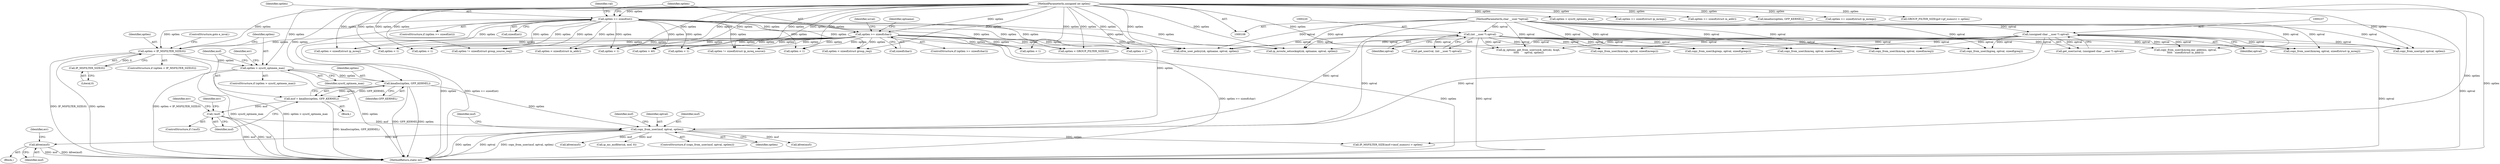 digraph "0_linux_f6d8bd051c391c1c0458a30b2a7abcd939329259_26@pointer" {
"1000980" [label="(Call,kfree(msf))"];
"1000944" [label="(Call,copy_from_user(msf, optval, optlen))"];
"1000931" [label="(Call,!msf)"];
"1000925" [label="(Call,msf = kmalloc(optlen, GFP_KERNEL))"];
"1000927" [label="(Call,kmalloc(optlen, GFP_KERNEL))"];
"1000916" [label="(Call,optlen > sysctl_optmem_max)"];
"1000910" [label="(Call,optlen < IP_MSFILTER_SIZE(0))"];
"1000227" [label="(Call,optlen >= sizeof(char))"];
"1000211" [label="(Call,optlen >= sizeof(int))"];
"1000113" [label="(MethodParameterIn,unsigned int optlen)"];
"1000912" [label="(Call,IP_MSFILTER_SIZE(0))"];
"1000219" [label="(Call,(int __user *) optval)"];
"1000112" [label="(MethodParameterIn,char __user *optval)"];
"1000236" [label="(Call,(unsigned char __user *) optval)"];
"1000928" [label="(Identifier,optlen)"];
"1001011" [label="(Call,copy_from_user(&mreqs, optval, sizeof(mreqs)))"];
"1001208" [label="(Call,copy_from_user(&greqs, optval, sizeof(greqs)))"];
"1000221" [label="(Identifier,optval)"];
"1000981" [label="(Identifier,msf)"];
"1000227" [label="(Call,optlen >= sizeof(char))"];
"1001131" [label="(Call,copy_from_user(&greq, optval, sizeof(greq)))"];
"1000989" [label="(Call,ip_mc_msfilter(sk, msf, 0))"];
"1001005" [label="(Call,optlen != sizeof(struct ip_mreq_source))"];
"1001640" [label="(Call,optlen < 1)"];
"1000272" [label="(Call,optlen > 40)"];
"1001408" [label="(Call,optlen > sysctl_optmem_max)"];
"1000943" [label="(ControlStructure,if (copy_from_user(msf, optval, optlen)))"];
"1000909" [label="(ControlStructure,if (optlen < IP_MSFILTER_SIZE(0)))"];
"1000910" [label="(Call,optlen < IP_MSFILTER_SIZE(0))"];
"1000235" [label="(Identifier,ucval)"];
"1000931" [label="(Call,!msf)"];
"1000947" [label="(Identifier,optlen)"];
"1001121" [label="(Call,optlen < sizeof(struct group_req))"];
"1000926" [label="(Identifier,msf)"];
"1000720" [label="(Call,copy_from_user(&mreq.imr_address, optval,\n\t\t\t\t\t   sizeof(struct in_addr)))"];
"1000656" [label="(Call,optlen < 1)"];
"1000218" [label="(Identifier,val)"];
"1000917" [label="(Identifier,optlen)"];
"1001665" [label="(Call,xfrm_user_policy(sk, optname, optval, optlen))"];
"1000911" [label="(Identifier,optlen)"];
"1000930" [label="(ControlStructure,if (!msf))"];
"1000918" [label="(Identifier,sysctl_optmem_max)"];
"1000932" [label="(Identifier,msf)"];
"1000699" [label="(Call,copy_from_user(&mreq, optval, sizeof(mreq)))"];
"1000849" [label="(Call,optlen < sizeof(struct ip_mreq))"];
"1000517" [label="(Call,optlen < 1)"];
"1001202" [label="(Call,optlen != sizeof(struct group_source_req))"];
"1000217" [label="(Call,get_user(val, (int __user *) optval))"];
"1000980" [label="(Call,kfree(msf))"];
"1000915" [label="(ControlStructure,if (optlen > sysctl_optmem_max))"];
"1000983" [label="(Identifier,err)"];
"1000683" [label="(Call,optlen < sizeof(struct in_addr))"];
"1000927" [label="(Call,kmalloc(optlen, GFP_KERNEL))"];
"1000944" [label="(Call,copy_from_user(msf, optval, optlen))"];
"1000212" [label="(Identifier,optlen)"];
"1000949" [label="(Call,kfree(msf))"];
"1000112" [label="(MethodParameterIn,char __user *optval)"];
"1000925" [label="(Call,msf = kmalloc(optlen, GFP_KERNEL))"];
"1000693" [label="(Call,optlen >= sizeof(struct ip_mreqn))"];
"1000716" [label="(Call,optlen >= sizeof(struct in_addr))"];
"1000251" [label="(Call,ip_mroute_setsockopt(sk, optname, optval, optlen))"];
"1001419" [label="(Call,kmalloc(optlen, GFP_KERNEL))"];
"1000236" [label="(Call,(unsigned char __user *) optval)"];
"1000956" [label="(Identifier,msf)"];
"1000627" [label="(Call,optlen < 1)"];
"1000249" [label="(Identifier,optname)"];
"1000210" [label="(ControlStructure,if (optlen >= sizeof(int)))"];
"1000914" [label="(ControlStructure,goto e_inval;)"];
"1000278" [label="(Call,ip_options_get_from_user(sock_net(sk), &opt,\n \t\t\t\t\t       optval, optlen))"];
"1000946" [label="(Identifier,optval)"];
"1000865" [label="(Call,copy_from_user(&mreq, optval, sizeof(mreq)))"];
"1000228" [label="(Identifier,optlen)"];
"1000113" [label="(MethodParameterIn,unsigned int optlen)"];
"1000219" [label="(Call,(int __user *) optval)"];
"1000229" [label="(Call,sizeof(char))"];
"1001683" [label="(Call,optlen < 1)"];
"1001697" [label="(Call,optlen < 1)"];
"1000921" [label="(Identifier,err)"];
"1001436" [label="(Call,copy_from_user(gsf, optval, optlen))"];
"1000912" [label="(Call,IP_MSFILTER_SIZE(0))"];
"1000940" [label="(Identifier,err)"];
"1000238" [label="(Identifier,optval)"];
"1000945" [label="(Identifier,msf)"];
"1000973" [label="(Call,IP_MSFILTER_SIZE(msf->imsf_numsrc) > optlen)"];
"1000881" [label="(Call,copy_from_user(&mreq, optval, sizeof(struct ip_mreq)))"];
"1000211" [label="(Call,optlen >= sizeof(int))"];
"1001402" [label="(Call,optlen < GROUP_FILTER_SIZE(0))"];
"1000965" [label="(Call,kfree(msf))"];
"1001608" [label="(Call,optlen < 1)"];
"1000213" [label="(Call,sizeof(int))"];
"1000907" [label="(Block,)"];
"1000226" [label="(ControlStructure,if (optlen >= sizeof(char)))"];
"1000950" [label="(Identifier,msf)"];
"1000916" [label="(Call,optlen > sysctl_optmem_max)"];
"1000979" [label="(Block,)"];
"1000234" [label="(Call,get_user(ucval, (unsigned char __user *) optval))"];
"1000935" [label="(Identifier,err)"];
"1000929" [label="(Identifier,GFP_KERNEL)"];
"1000913" [label="(Literal,0)"];
"1000859" [label="(Call,optlen >= sizeof(struct ip_mreqn))"];
"1001732" [label="(MethodReturn,static int)"];
"1001460" [label="(Call,GROUP_FILTER_SIZE(gsf->gf_numsrc) > optlen)"];
"1000980" -> "1000979"  [label="AST: "];
"1000980" -> "1000981"  [label="CFG: "];
"1000981" -> "1000980"  [label="AST: "];
"1000983" -> "1000980"  [label="CFG: "];
"1000980" -> "1001732"  [label="DDG: msf"];
"1000980" -> "1001732"  [label="DDG: kfree(msf)"];
"1000944" -> "1000980"  [label="DDG: msf"];
"1000944" -> "1000943"  [label="AST: "];
"1000944" -> "1000947"  [label="CFG: "];
"1000945" -> "1000944"  [label="AST: "];
"1000946" -> "1000944"  [label="AST: "];
"1000947" -> "1000944"  [label="AST: "];
"1000950" -> "1000944"  [label="CFG: "];
"1000956" -> "1000944"  [label="CFG: "];
"1000944" -> "1001732"  [label="DDG: optval"];
"1000944" -> "1001732"  [label="DDG: copy_from_user(msf, optval, optlen)"];
"1000944" -> "1001732"  [label="DDG: optlen"];
"1000931" -> "1000944"  [label="DDG: msf"];
"1000219" -> "1000944"  [label="DDG: optval"];
"1000236" -> "1000944"  [label="DDG: optval"];
"1000112" -> "1000944"  [label="DDG: optval"];
"1000927" -> "1000944"  [label="DDG: optlen"];
"1000113" -> "1000944"  [label="DDG: optlen"];
"1000944" -> "1000949"  [label="DDG: msf"];
"1000944" -> "1000965"  [label="DDG: msf"];
"1000944" -> "1000973"  [label="DDG: optlen"];
"1000944" -> "1000989"  [label="DDG: msf"];
"1000931" -> "1000930"  [label="AST: "];
"1000931" -> "1000932"  [label="CFG: "];
"1000932" -> "1000931"  [label="AST: "];
"1000935" -> "1000931"  [label="CFG: "];
"1000940" -> "1000931"  [label="CFG: "];
"1000931" -> "1001732"  [label="DDG: msf"];
"1000931" -> "1001732"  [label="DDG: !msf"];
"1000925" -> "1000931"  [label="DDG: msf"];
"1000925" -> "1000907"  [label="AST: "];
"1000925" -> "1000927"  [label="CFG: "];
"1000926" -> "1000925"  [label="AST: "];
"1000927" -> "1000925"  [label="AST: "];
"1000932" -> "1000925"  [label="CFG: "];
"1000925" -> "1001732"  [label="DDG: kmalloc(optlen, GFP_KERNEL)"];
"1000927" -> "1000925"  [label="DDG: optlen"];
"1000927" -> "1000925"  [label="DDG: GFP_KERNEL"];
"1000927" -> "1000929"  [label="CFG: "];
"1000928" -> "1000927"  [label="AST: "];
"1000929" -> "1000927"  [label="AST: "];
"1000927" -> "1001732"  [label="DDG: GFP_KERNEL"];
"1000927" -> "1001732"  [label="DDG: optlen"];
"1000916" -> "1000927"  [label="DDG: optlen"];
"1000113" -> "1000927"  [label="DDG: optlen"];
"1000916" -> "1000915"  [label="AST: "];
"1000916" -> "1000918"  [label="CFG: "];
"1000917" -> "1000916"  [label="AST: "];
"1000918" -> "1000916"  [label="AST: "];
"1000921" -> "1000916"  [label="CFG: "];
"1000926" -> "1000916"  [label="CFG: "];
"1000916" -> "1001732"  [label="DDG: sysctl_optmem_max"];
"1000916" -> "1001732"  [label="DDG: optlen > sysctl_optmem_max"];
"1000916" -> "1001732"  [label="DDG: optlen"];
"1000910" -> "1000916"  [label="DDG: optlen"];
"1000113" -> "1000916"  [label="DDG: optlen"];
"1000910" -> "1000909"  [label="AST: "];
"1000910" -> "1000912"  [label="CFG: "];
"1000911" -> "1000910"  [label="AST: "];
"1000912" -> "1000910"  [label="AST: "];
"1000914" -> "1000910"  [label="CFG: "];
"1000917" -> "1000910"  [label="CFG: "];
"1000910" -> "1001732"  [label="DDG: optlen"];
"1000910" -> "1001732"  [label="DDG: optlen < IP_MSFILTER_SIZE(0)"];
"1000910" -> "1001732"  [label="DDG: IP_MSFILTER_SIZE(0)"];
"1000227" -> "1000910"  [label="DDG: optlen"];
"1000211" -> "1000910"  [label="DDG: optlen"];
"1000113" -> "1000910"  [label="DDG: optlen"];
"1000912" -> "1000910"  [label="DDG: 0"];
"1000227" -> "1000226"  [label="AST: "];
"1000227" -> "1000229"  [label="CFG: "];
"1000228" -> "1000227"  [label="AST: "];
"1000229" -> "1000227"  [label="AST: "];
"1000235" -> "1000227"  [label="CFG: "];
"1000249" -> "1000227"  [label="CFG: "];
"1000227" -> "1001732"  [label="DDG: optlen >= sizeof(char)"];
"1000227" -> "1001732"  [label="DDG: optlen"];
"1000211" -> "1000227"  [label="DDG: optlen"];
"1000113" -> "1000227"  [label="DDG: optlen"];
"1000227" -> "1000251"  [label="DDG: optlen"];
"1000227" -> "1000272"  [label="DDG: optlen"];
"1000227" -> "1000517"  [label="DDG: optlen"];
"1000227" -> "1000627"  [label="DDG: optlen"];
"1000227" -> "1000656"  [label="DDG: optlen"];
"1000227" -> "1000683"  [label="DDG: optlen"];
"1000227" -> "1000849"  [label="DDG: optlen"];
"1000227" -> "1001005"  [label="DDG: optlen"];
"1000227" -> "1001121"  [label="DDG: optlen"];
"1000227" -> "1001202"  [label="DDG: optlen"];
"1000227" -> "1001402"  [label="DDG: optlen"];
"1000227" -> "1001608"  [label="DDG: optlen"];
"1000227" -> "1001640"  [label="DDG: optlen"];
"1000227" -> "1001665"  [label="DDG: optlen"];
"1000227" -> "1001683"  [label="DDG: optlen"];
"1000227" -> "1001697"  [label="DDG: optlen"];
"1000211" -> "1000210"  [label="AST: "];
"1000211" -> "1000213"  [label="CFG: "];
"1000212" -> "1000211"  [label="AST: "];
"1000213" -> "1000211"  [label="AST: "];
"1000218" -> "1000211"  [label="CFG: "];
"1000228" -> "1000211"  [label="CFG: "];
"1000211" -> "1001732"  [label="DDG: optlen"];
"1000211" -> "1001732"  [label="DDG: optlen >= sizeof(int)"];
"1000113" -> "1000211"  [label="DDG: optlen"];
"1000211" -> "1000251"  [label="DDG: optlen"];
"1000211" -> "1000272"  [label="DDG: optlen"];
"1000211" -> "1000517"  [label="DDG: optlen"];
"1000211" -> "1000627"  [label="DDG: optlen"];
"1000211" -> "1000656"  [label="DDG: optlen"];
"1000211" -> "1000683"  [label="DDG: optlen"];
"1000211" -> "1000849"  [label="DDG: optlen"];
"1000211" -> "1001005"  [label="DDG: optlen"];
"1000211" -> "1001121"  [label="DDG: optlen"];
"1000211" -> "1001202"  [label="DDG: optlen"];
"1000211" -> "1001402"  [label="DDG: optlen"];
"1000211" -> "1001608"  [label="DDG: optlen"];
"1000211" -> "1001640"  [label="DDG: optlen"];
"1000211" -> "1001665"  [label="DDG: optlen"];
"1000211" -> "1001683"  [label="DDG: optlen"];
"1000211" -> "1001697"  [label="DDG: optlen"];
"1000113" -> "1000108"  [label="AST: "];
"1000113" -> "1001732"  [label="DDG: optlen"];
"1000113" -> "1000251"  [label="DDG: optlen"];
"1000113" -> "1000272"  [label="DDG: optlen"];
"1000113" -> "1000278"  [label="DDG: optlen"];
"1000113" -> "1000517"  [label="DDG: optlen"];
"1000113" -> "1000627"  [label="DDG: optlen"];
"1000113" -> "1000656"  [label="DDG: optlen"];
"1000113" -> "1000683"  [label="DDG: optlen"];
"1000113" -> "1000693"  [label="DDG: optlen"];
"1000113" -> "1000716"  [label="DDG: optlen"];
"1000113" -> "1000849"  [label="DDG: optlen"];
"1000113" -> "1000859"  [label="DDG: optlen"];
"1000113" -> "1000973"  [label="DDG: optlen"];
"1000113" -> "1001005"  [label="DDG: optlen"];
"1000113" -> "1001121"  [label="DDG: optlen"];
"1000113" -> "1001202"  [label="DDG: optlen"];
"1000113" -> "1001402"  [label="DDG: optlen"];
"1000113" -> "1001408"  [label="DDG: optlen"];
"1000113" -> "1001419"  [label="DDG: optlen"];
"1000113" -> "1001436"  [label="DDG: optlen"];
"1000113" -> "1001460"  [label="DDG: optlen"];
"1000113" -> "1001608"  [label="DDG: optlen"];
"1000113" -> "1001640"  [label="DDG: optlen"];
"1000113" -> "1001665"  [label="DDG: optlen"];
"1000113" -> "1001683"  [label="DDG: optlen"];
"1000113" -> "1001697"  [label="DDG: optlen"];
"1000912" -> "1000913"  [label="CFG: "];
"1000913" -> "1000912"  [label="AST: "];
"1000219" -> "1000217"  [label="AST: "];
"1000219" -> "1000221"  [label="CFG: "];
"1000220" -> "1000219"  [label="AST: "];
"1000221" -> "1000219"  [label="AST: "];
"1000217" -> "1000219"  [label="CFG: "];
"1000219" -> "1001732"  [label="DDG: optval"];
"1000219" -> "1000217"  [label="DDG: optval"];
"1000112" -> "1000219"  [label="DDG: optval"];
"1000219" -> "1000251"  [label="DDG: optval"];
"1000219" -> "1000278"  [label="DDG: optval"];
"1000219" -> "1000699"  [label="DDG: optval"];
"1000219" -> "1000720"  [label="DDG: optval"];
"1000219" -> "1000865"  [label="DDG: optval"];
"1000219" -> "1000881"  [label="DDG: optval"];
"1000219" -> "1001011"  [label="DDG: optval"];
"1000219" -> "1001131"  [label="DDG: optval"];
"1000219" -> "1001208"  [label="DDG: optval"];
"1000219" -> "1001436"  [label="DDG: optval"];
"1000219" -> "1001665"  [label="DDG: optval"];
"1000112" -> "1000108"  [label="AST: "];
"1000112" -> "1001732"  [label="DDG: optval"];
"1000112" -> "1000236"  [label="DDG: optval"];
"1000112" -> "1000251"  [label="DDG: optval"];
"1000112" -> "1000278"  [label="DDG: optval"];
"1000112" -> "1000699"  [label="DDG: optval"];
"1000112" -> "1000720"  [label="DDG: optval"];
"1000112" -> "1000865"  [label="DDG: optval"];
"1000112" -> "1000881"  [label="DDG: optval"];
"1000112" -> "1001011"  [label="DDG: optval"];
"1000112" -> "1001131"  [label="DDG: optval"];
"1000112" -> "1001208"  [label="DDG: optval"];
"1000112" -> "1001436"  [label="DDG: optval"];
"1000112" -> "1001665"  [label="DDG: optval"];
"1000236" -> "1000234"  [label="AST: "];
"1000236" -> "1000238"  [label="CFG: "];
"1000237" -> "1000236"  [label="AST: "];
"1000238" -> "1000236"  [label="AST: "];
"1000234" -> "1000236"  [label="CFG: "];
"1000236" -> "1001732"  [label="DDG: optval"];
"1000236" -> "1000234"  [label="DDG: optval"];
"1000236" -> "1000251"  [label="DDG: optval"];
"1000236" -> "1000278"  [label="DDG: optval"];
"1000236" -> "1000699"  [label="DDG: optval"];
"1000236" -> "1000720"  [label="DDG: optval"];
"1000236" -> "1000865"  [label="DDG: optval"];
"1000236" -> "1000881"  [label="DDG: optval"];
"1000236" -> "1001011"  [label="DDG: optval"];
"1000236" -> "1001131"  [label="DDG: optval"];
"1000236" -> "1001208"  [label="DDG: optval"];
"1000236" -> "1001436"  [label="DDG: optval"];
"1000236" -> "1001665"  [label="DDG: optval"];
}
